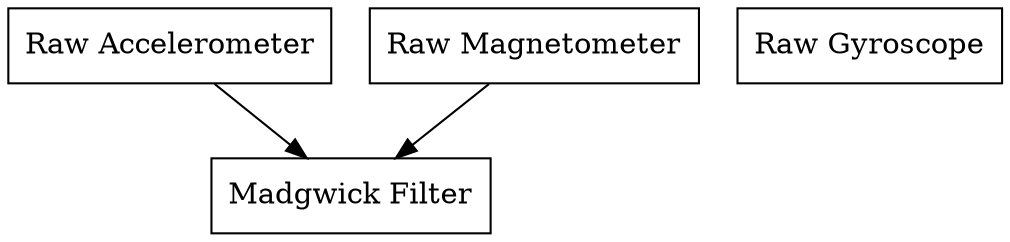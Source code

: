 digraph mygraph {
    /* Entities */
    ar [label="Raw Accelerometer", shape="rectangle"]
    gr [label="Raw Gyroscope", shape="rectangle"]
    hy [label="Raw Magnetometer", shape="rectangle"]
    Mad [label="Madgwick Filter", shape="rectangle"]

    # Relation
    ar -> Mad 
    hy -> Mad
} 